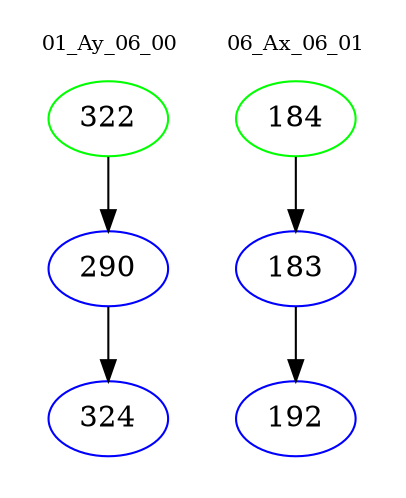 digraph{
subgraph cluster_0 {
color = white
label = "01_Ay_06_00";
fontsize=10;
T0_322 [label="322", color="green"]
T0_322 -> T0_290 [color="black"]
T0_290 [label="290", color="blue"]
T0_290 -> T0_324 [color="black"]
T0_324 [label="324", color="blue"]
}
subgraph cluster_1 {
color = white
label = "06_Ax_06_01";
fontsize=10;
T1_184 [label="184", color="green"]
T1_184 -> T1_183 [color="black"]
T1_183 [label="183", color="blue"]
T1_183 -> T1_192 [color="black"]
T1_192 [label="192", color="blue"]
}
}

